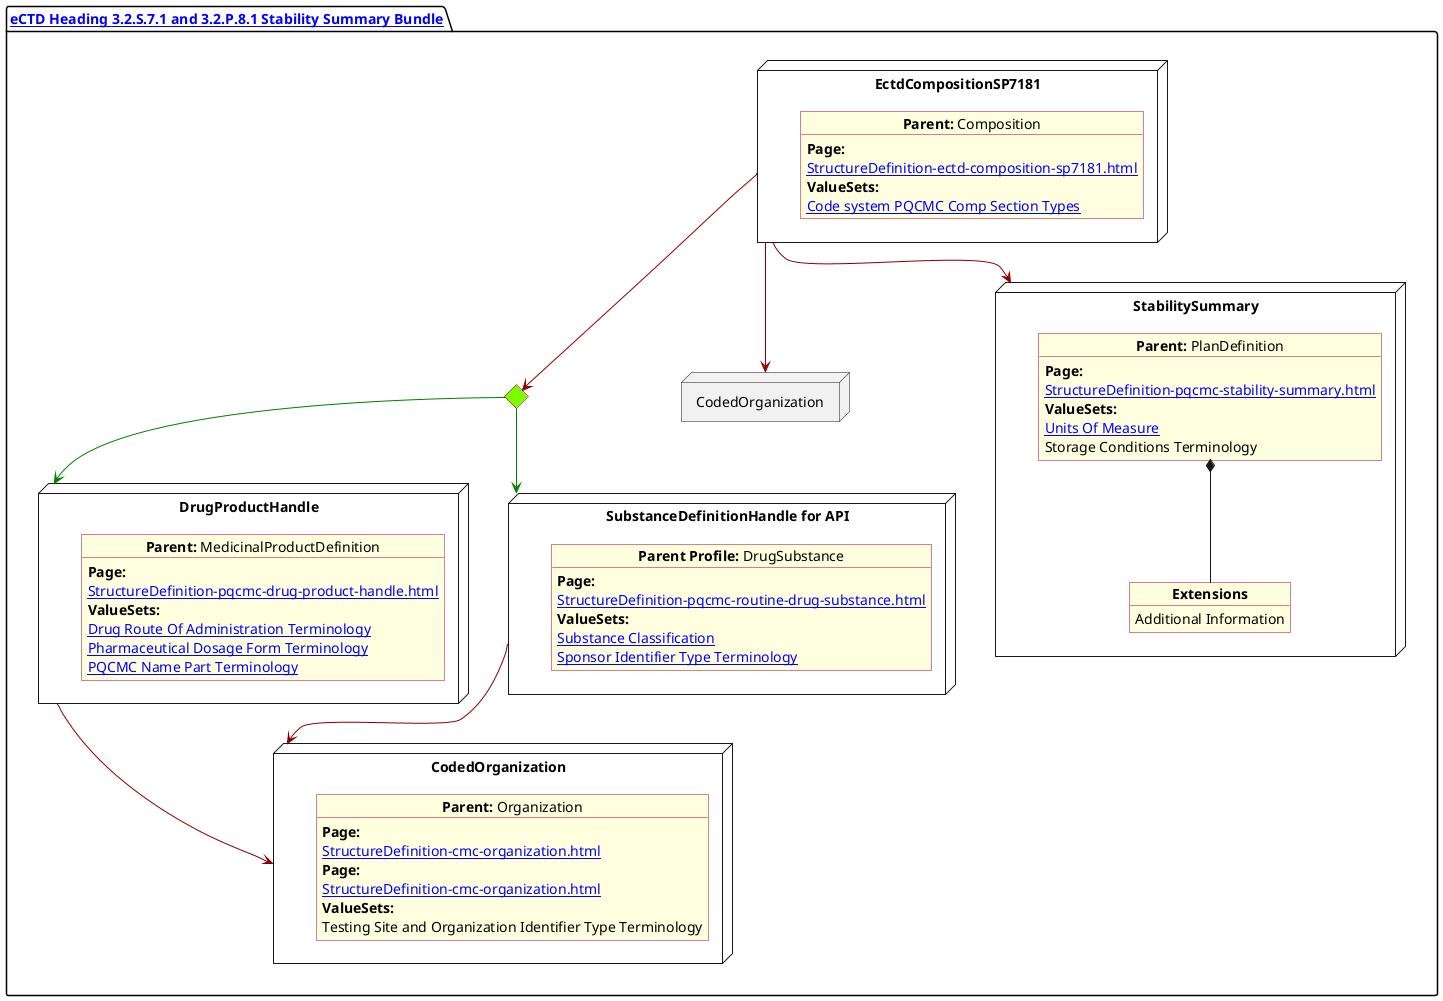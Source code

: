 @startuml StabilitySummary
allowmixing
'Mixed model of use case and object
skinparam svgDimensionStyle false
skinparam ObjectBackgroundColor LightYellow
skinparam ObjectBorderColor #A80036
skinparam activityDiamondBorderColor #A80036
skinparam activityDiamondBackgroundColor lawnGreen
skinparam ClassBorderThickness 4

package "[[StructureDefinition-cmc-ectd-document-sp7181.html eCTD Heading 3.2.S.7.1 and 3.2.P.8.1 Stability Summary Bundle]]" as NODES {

      node "DrugProductHandle" as NN {

            object "**Parent:** MedicinalProductDefinition" as obj3 {
                  **Page:**
                  [[StructureDefinition-pqcmc-drug-product-handle.html]]
                  **ValueSets:**
                  [[ValueSet-spl-drug-route-of-administration-terminology.html Drug Route Of Administration Terminology]]
                  [[ValueSet-spl-pharmaceutical-dosage-form-terminology.html Pharmaceutical Dosage Form Terminology]]
                  [[ValueSet-pqcmc-name-part-terminology.html PQCMC Name Part Terminology]]
            }
      }
      diamond CH

      node "SubstanceDefinitionHandle for API" as NNS {

            object "**Parent Profile:** DrugSubstance" as obj4 {
                  **Page:**
                  [[StructureDefinition-pqcmc-routine-drug-substance.html]]
                  **ValueSets:**
                  [[ValueSet-substance-classification.html Substance Classification]]
                  [[ValueSet-pqcmc-org-identifier-type-terminology.html Sponsor Identifier Type Terminology]]
            }
      }

        node "CodedOrganization" as NMFG {

    object "**Parent:** Organization" as objAu {
      **Page:**
      [[StructureDefinition-cmc-organization.html]]
    }
  }

      node "StabilitySummary" as NMain {

            object "**Parent:** PlanDefinition" as objMain {
                  **Page:**
                  [[StructureDefinition-pqcmc-stability-summary.html]]
                  **ValueSets:**
                  [[ValueSet-pqcmc-units-of-measure.html Units Of Measure]]
                  Storage Conditions Terminology
            }

            object "**Extensions**" as objExs2 {
                  Additional Information
            }

            objMain *-- objExs2
      }

      node "EctdCompositionSP7181" as N1 {

            object "**Parent:** Composition" as obj1 {
                  **Page:**
                  [[StructureDefinition-ectd-composition-sp7181.html]]
                  **ValueSets:**
                  [[ValueSet-cmc-comp-section-types-vs.html Code system PQCMC Comp Section Types]]
            }
      }
      node "CodedOrganization" as NSO {

            object "**Parent:** Organization" as objAu {
                  **Page:**
                  [[StructureDefinition-cmc-organization.html]]
                  **ValueSets:**
                  Testing Site and Organization Identifier Type Terminology
            }
      }

      CH -[#green]-> NN
      CH -[#green]-> NNS
      N1 -[#darkred]-> CH
      N1 -[#darkred]-> NSO
      NN -[#darkred]-> NMFG
      NNS -[#darkred]-> NMFG
      N1 -[#darkred]-> NMain


}
@enduml